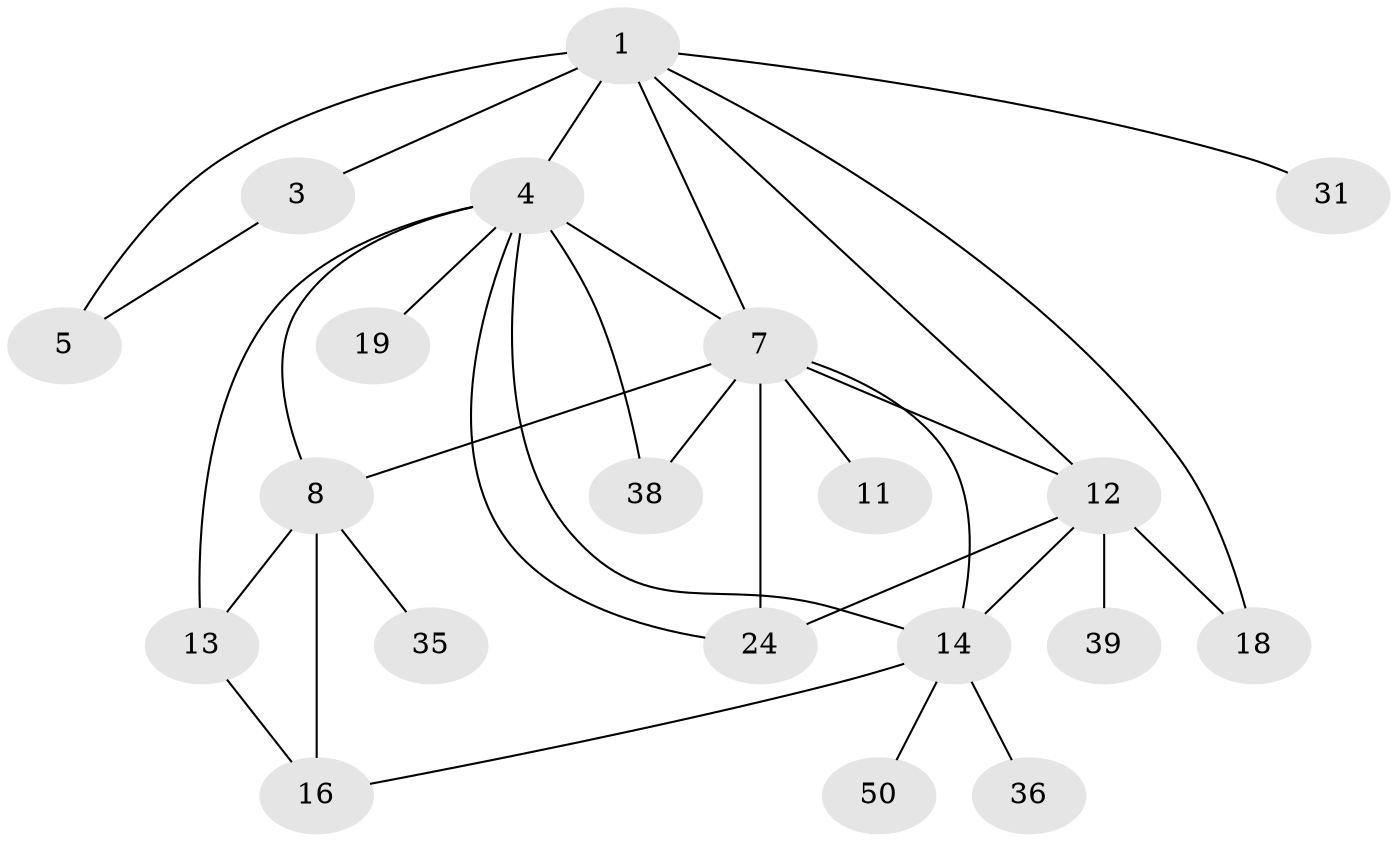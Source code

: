 // original degree distribution, {8: 0.02, 5: 0.08, 4: 0.06, 10: 0.02, 2: 0.38, 3: 0.2, 6: 0.04, 1: 0.2}
// Generated by graph-tools (version 1.1) at 2025/17/03/04/25 18:17:08]
// undirected, 20 vertices, 32 edges
graph export_dot {
graph [start="1"]
  node [color=gray90,style=filled];
  1 [super="+9+2+21+22"];
  3 [super="+41+29"];
  4 [super="+25+26+15+6"];
  5 [super="+43"];
  7 [super="+10+23+40+28"];
  8;
  11;
  12 [super="+34+37+27+42"];
  13 [super="+17"];
  14 [super="+20"];
  16 [super="+33"];
  18;
  19 [super="+44"];
  24;
  31;
  35;
  36;
  38 [super="+48"];
  39;
  50;
  1 -- 4;
  1 -- 7;
  1 -- 12;
  1 -- 31;
  1 -- 18;
  1 -- 3;
  1 -- 5 [weight=2];
  3 -- 5;
  4 -- 8;
  4 -- 13;
  4 -- 19 [weight=3];
  4 -- 24;
  4 -- 7 [weight=2];
  4 -- 14;
  4 -- 38 [weight=2];
  7 -- 11;
  7 -- 24;
  7 -- 14 [weight=2];
  7 -- 38;
  7 -- 12;
  7 -- 8;
  8 -- 35;
  8 -- 16;
  8 -- 13;
  12 -- 18;
  12 -- 39 [weight=2];
  12 -- 24;
  12 -- 14;
  13 -- 16;
  14 -- 36;
  14 -- 16;
  14 -- 50;
}
